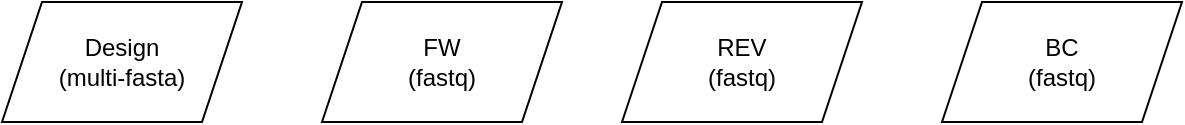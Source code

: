 <mxfile version="20.8.20" type="github">
  <diagram id="prtHgNgQTEPvFCAcTncT" name="Page-1">
    <mxGraphModel dx="2290" dy="338" grid="1" gridSize="10" guides="1" tooltips="1" connect="1" arrows="1" fold="1" page="1" pageScale="1" pageWidth="827" pageHeight="1169" math="0" shadow="0">
      <root>
        <mxCell id="0" />
        <mxCell id="1" parent="0" />
        <mxCell id="4Yo-Khz0slOa4_lwaTra-1" value="&lt;div&gt;Design&lt;/div&gt;&lt;div&gt;(multi-fasta)&lt;br&gt;&lt;/div&gt;" style="shape=parallelogram;perimeter=parallelogramPerimeter;whiteSpace=wrap;html=1;fixedSize=1;" vertex="1" parent="1">
          <mxGeometry x="-1620" y="50" width="120" height="60" as="geometry" />
        </mxCell>
        <mxCell id="4Yo-Khz0slOa4_lwaTra-2" value="&lt;div&gt;FW&lt;/div&gt;(fastq)" style="shape=parallelogram;perimeter=parallelogramPerimeter;whiteSpace=wrap;html=1;fixedSize=1;" vertex="1" parent="1">
          <mxGeometry x="-1460" y="50" width="120" height="60" as="geometry" />
        </mxCell>
        <mxCell id="4Yo-Khz0slOa4_lwaTra-3" value="REV&lt;br&gt;(fastq)" style="shape=parallelogram;perimeter=parallelogramPerimeter;whiteSpace=wrap;html=1;fixedSize=1;" vertex="1" parent="1">
          <mxGeometry x="-1310" y="50" width="120" height="60" as="geometry" />
        </mxCell>
        <mxCell id="4Yo-Khz0slOa4_lwaTra-4" value="BC&lt;br&gt;(fastq)" style="shape=parallelogram;perimeter=parallelogramPerimeter;whiteSpace=wrap;html=1;fixedSize=1;" vertex="1" parent="1">
          <mxGeometry x="-1150" y="50" width="120" height="60" as="geometry" />
        </mxCell>
      </root>
    </mxGraphModel>
  </diagram>
</mxfile>
